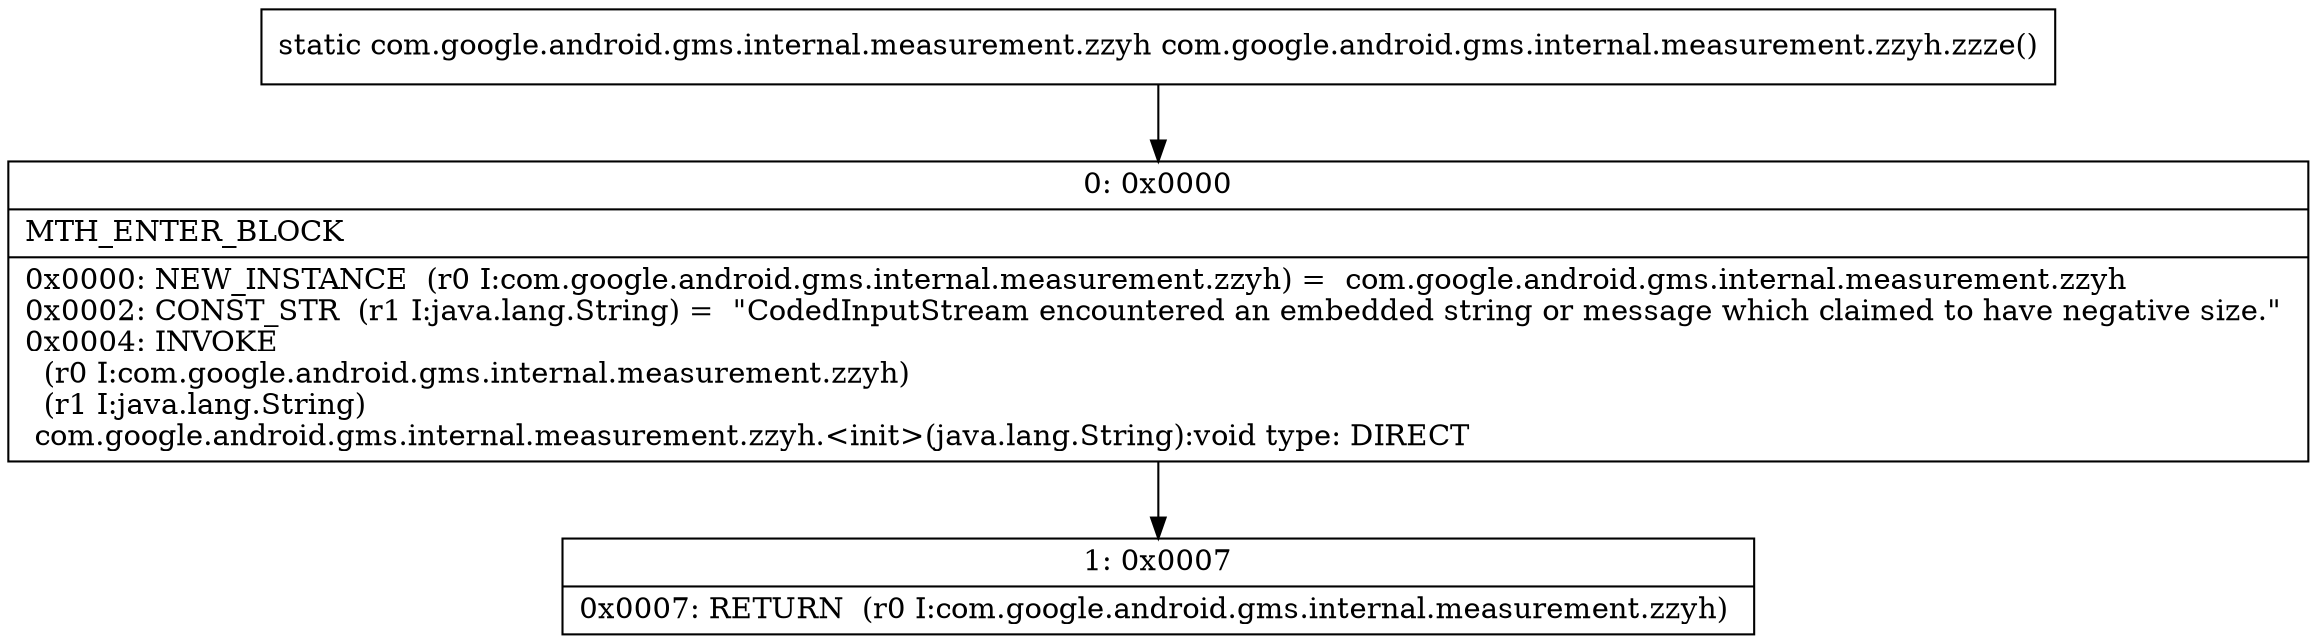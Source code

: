 digraph "CFG forcom.google.android.gms.internal.measurement.zzyh.zzze()Lcom\/google\/android\/gms\/internal\/measurement\/zzyh;" {
Node_0 [shape=record,label="{0\:\ 0x0000|MTH_ENTER_BLOCK\l|0x0000: NEW_INSTANCE  (r0 I:com.google.android.gms.internal.measurement.zzyh) =  com.google.android.gms.internal.measurement.zzyh \l0x0002: CONST_STR  (r1 I:java.lang.String) =  \"CodedInputStream encountered an embedded string or message which claimed to have negative size.\" \l0x0004: INVOKE  \l  (r0 I:com.google.android.gms.internal.measurement.zzyh)\l  (r1 I:java.lang.String)\l com.google.android.gms.internal.measurement.zzyh.\<init\>(java.lang.String):void type: DIRECT \l}"];
Node_1 [shape=record,label="{1\:\ 0x0007|0x0007: RETURN  (r0 I:com.google.android.gms.internal.measurement.zzyh) \l}"];
MethodNode[shape=record,label="{static com.google.android.gms.internal.measurement.zzyh com.google.android.gms.internal.measurement.zzyh.zzze() }"];
MethodNode -> Node_0;
Node_0 -> Node_1;
}

